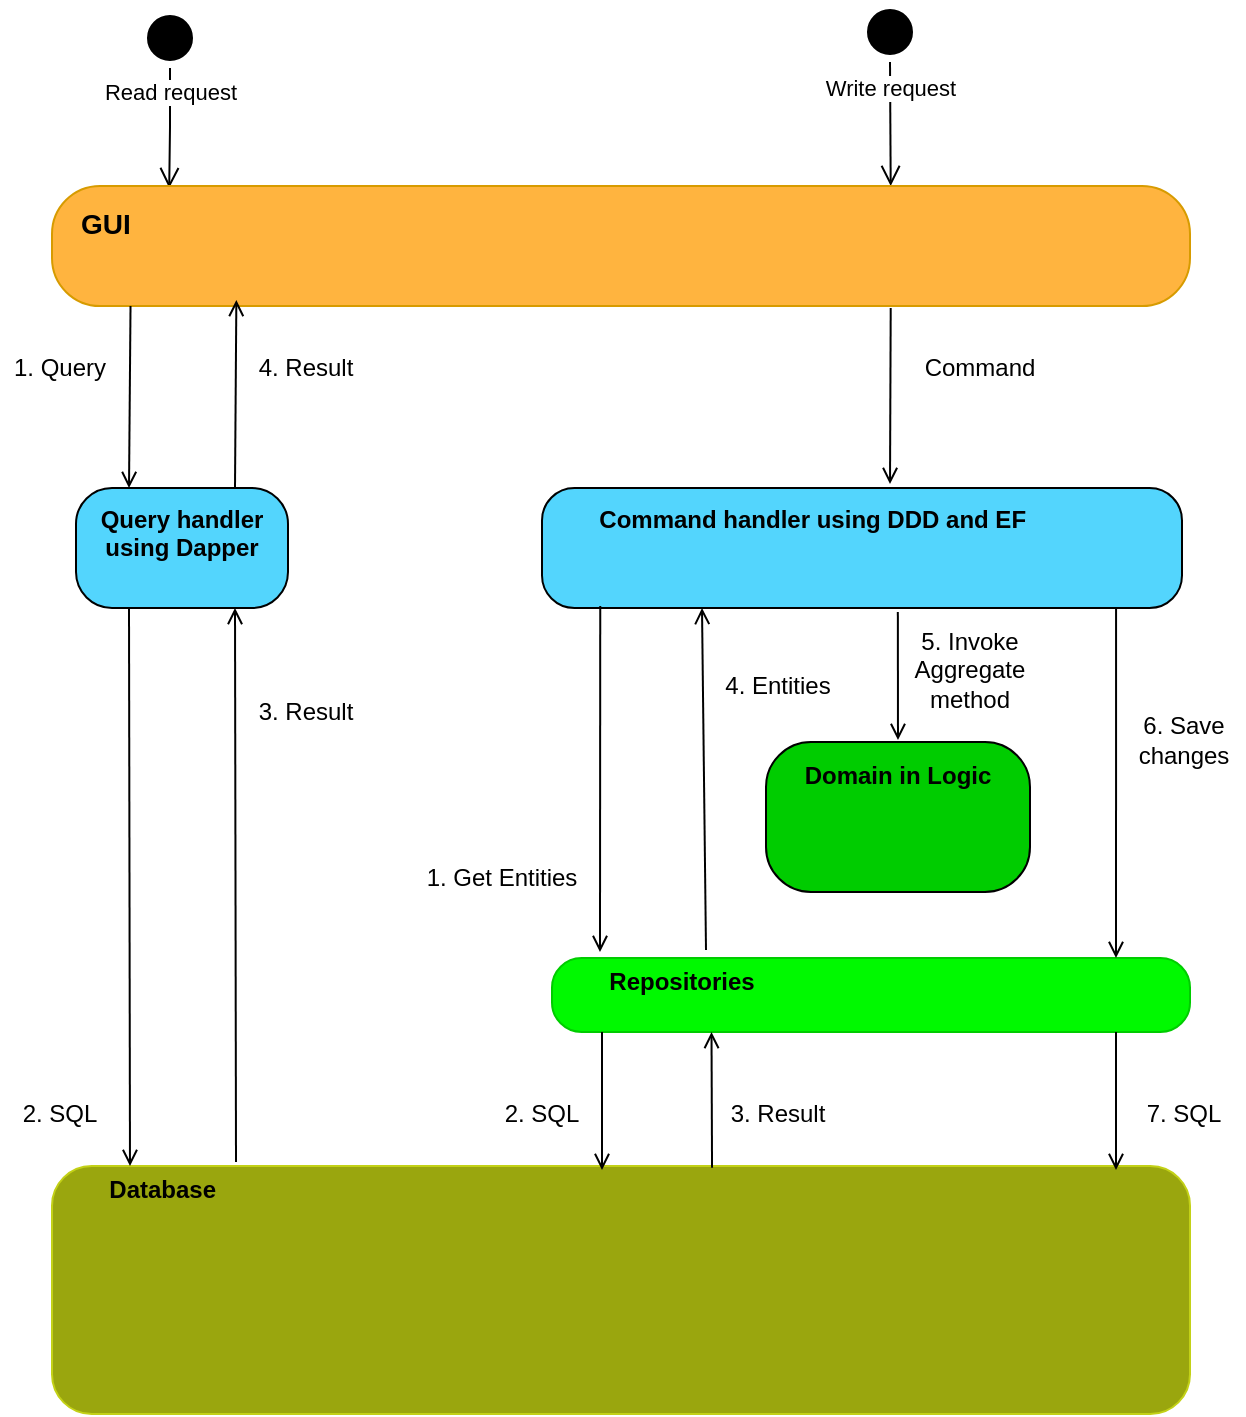 <mxfile version="28.2.3">
  <diagram name="Trang-1" id="0H6ue6KvPuPEisf2zOTg">
    <mxGraphModel dx="1346" dy="652" grid="0" gridSize="10" guides="1" tooltips="1" connect="1" arrows="1" fold="1" page="0" pageScale="1" pageWidth="827" pageHeight="1169" math="0" shadow="0">
      <root>
        <mxCell id="0" />
        <mxCell id="1" parent="0" />
        <mxCell id="_8f2Ok6gSaeBszl34RtS-1" value="" style="ellipse;html=1;shape=startState;fillColor=#000000;strokeColor=light-dark(#000000, #ff9090);" vertex="1" parent="1">
          <mxGeometry x="27" y="101" width="30" height="30" as="geometry" />
        </mxCell>
        <mxCell id="_8f2Ok6gSaeBszl34RtS-2" value="" style="edgeStyle=orthogonalEdgeStyle;html=1;verticalAlign=bottom;endArrow=open;endSize=8;strokeColor=light-dark(#000000, #ff9090);rounded=0;entryX=0.103;entryY=0.017;entryDx=0;entryDy=0;entryPerimeter=0;" edge="1" source="_8f2Ok6gSaeBszl34RtS-1" parent="1" target="_8f2Ok6gSaeBszl34RtS-9">
          <mxGeometry relative="1" as="geometry">
            <mxPoint x="49" y="190" as="targetPoint" />
          </mxGeometry>
        </mxCell>
        <mxCell id="_8f2Ok6gSaeBszl34RtS-3" value="Read request" style="edgeLabel;html=1;align=center;verticalAlign=middle;resizable=0;points=[];" vertex="1" connectable="0" parent="_8f2Ok6gSaeBszl34RtS-2">
          <mxGeometry x="-0.603" relative="1" as="geometry">
            <mxPoint as="offset" />
          </mxGeometry>
        </mxCell>
        <mxCell id="_8f2Ok6gSaeBszl34RtS-4" value="" style="ellipse;html=1;shape=startState;fillColor=#000000;strokeColor=light-dark(#000000, #ff9090);" vertex="1" parent="1">
          <mxGeometry x="387" y="98" width="30" height="30" as="geometry" />
        </mxCell>
        <mxCell id="_8f2Ok6gSaeBszl34RtS-5" value="" style="html=1;verticalAlign=bottom;endArrow=open;endSize=8;strokeColor=light-dark(#000000, #ff9090);rounded=0;entryX=0.737;entryY=0;entryDx=0;entryDy=0;entryPerimeter=0;" edge="1" source="_8f2Ok6gSaeBszl34RtS-4" parent="1" target="_8f2Ok6gSaeBszl34RtS-9">
          <mxGeometry relative="1" as="geometry">
            <mxPoint x="457" y="190" as="targetPoint" />
          </mxGeometry>
        </mxCell>
        <mxCell id="_8f2Ok6gSaeBszl34RtS-6" value="Write request" style="edgeLabel;html=1;align=center;verticalAlign=middle;resizable=0;points=[];" vertex="1" connectable="0" parent="_8f2Ok6gSaeBszl34RtS-5">
          <mxGeometry x="-0.603" relative="1" as="geometry">
            <mxPoint as="offset" />
          </mxGeometry>
        </mxCell>
        <mxCell id="_8f2Ok6gSaeBszl34RtS-7" value="&lt;b&gt;Query handler using Dapper&lt;/b&gt;&lt;div&gt;&lt;br&gt;&lt;/div&gt;" style="rounded=1;whiteSpace=wrap;html=1;gradientColor=none;strokeColor=default;glass=0;fillColor=light-dark(#53d5fd, #ededed);arcSize=30;" vertex="1" parent="1">
          <mxGeometry x="-5" y="341" width="106" height="60" as="geometry" />
        </mxCell>
        <mxCell id="_8f2Ok6gSaeBszl34RtS-9" value="" style="rounded=1;whiteSpace=wrap;html=1;arcSize=40;fillColor=light-dark(#ffb43f, #36210a);strokeColor=#d79b00;" vertex="1" parent="1">
          <mxGeometry x="-17" y="190" width="569" height="60" as="geometry" />
        </mxCell>
        <mxCell id="_8f2Ok6gSaeBszl34RtS-10" value="&lt;font style=&quot;font-size: 14px;&quot;&gt;&lt;b&gt;GUI&lt;/b&gt;&lt;/font&gt;" style="text;html=1;align=center;verticalAlign=middle;whiteSpace=wrap;rounded=0;" vertex="1" parent="1">
          <mxGeometry x="-7" y="197" width="34" height="23" as="geometry" />
        </mxCell>
        <mxCell id="_8f2Ok6gSaeBszl34RtS-11" value="" style="endArrow=open;html=1;rounded=0;exitX=0.069;exitY=1;exitDx=0;exitDy=0;exitPerimeter=0;endFill=0;entryX=0.25;entryY=0;entryDx=0;entryDy=0;" edge="1" parent="1" source="_8f2Ok6gSaeBszl34RtS-9" target="_8f2Ok6gSaeBszl34RtS-7">
          <mxGeometry width="50" height="50" relative="1" as="geometry">
            <mxPoint x="388" y="375" as="sourcePoint" />
            <mxPoint x="11" y="339" as="targetPoint" />
          </mxGeometry>
        </mxCell>
        <mxCell id="_8f2Ok6gSaeBszl34RtS-12" value="" style="endArrow=open;html=1;rounded=0;exitX=0.75;exitY=0;exitDx=0;exitDy=0;endFill=0;entryX=0.162;entryY=0.95;entryDx=0;entryDy=0;entryPerimeter=0;" edge="1" parent="1" source="_8f2Ok6gSaeBszl34RtS-7" target="_8f2Ok6gSaeBszl34RtS-9">
          <mxGeometry width="50" height="50" relative="1" as="geometry">
            <mxPoint x="388" y="375" as="sourcePoint" />
            <mxPoint x="75" y="252" as="targetPoint" />
          </mxGeometry>
        </mxCell>
        <mxCell id="_8f2Ok6gSaeBszl34RtS-13" value="&lt;b&gt;&lt;span style=&quot;white-space: pre;&quot;&gt;&#x9;&lt;/span&gt;Command handler using DDD and EF&lt;/b&gt;&lt;div&gt;&lt;b&gt;&lt;br&gt;&lt;/b&gt;&lt;/div&gt;&lt;div&gt;&lt;br&gt;&lt;/div&gt;" style="rounded=1;whiteSpace=wrap;html=1;gradientColor=none;strokeColor=default;glass=0;fillColor=light-dark(#53d5fd, #ededed);arcSize=27;align=left;" vertex="1" parent="1">
          <mxGeometry x="228" y="341" width="320" height="60" as="geometry" />
        </mxCell>
        <mxCell id="_8f2Ok6gSaeBszl34RtS-14" value="" style="endArrow=open;html=1;rounded=0;exitX=0.737;exitY=1.017;exitDx=0;exitDy=0;endFill=0;exitPerimeter=0;" edge="1" parent="1" source="_8f2Ok6gSaeBszl34RtS-9">
          <mxGeometry width="50" height="50" relative="1" as="geometry">
            <mxPoint x="456.5" y="251" as="sourcePoint" />
            <mxPoint x="402" y="339" as="targetPoint" />
          </mxGeometry>
        </mxCell>
        <mxCell id="_8f2Ok6gSaeBszl34RtS-15" value="&lt;div style=&quot;text-align: left;&quot;&gt;&lt;b&gt;Domain in Logic&lt;/b&gt;&lt;/div&gt;&lt;div&gt;&lt;div style=&quot;text-align: left;&quot;&gt;&lt;b&gt;&lt;br&gt;&lt;/b&gt;&lt;/div&gt;&lt;div style=&quot;text-align: left;&quot;&gt;&lt;b&gt;&lt;br&gt;&lt;/b&gt;&lt;/div&gt;&lt;div&gt;&lt;b&gt;&lt;br&gt;&lt;/b&gt;&lt;/div&gt;&lt;/div&gt;" style="rounded=1;whiteSpace=wrap;html=1;gradientColor=none;strokeColor=default;glass=0;fillColor=light-dark(#00CC00,#EDEDED);arcSize=30;" vertex="1" parent="1">
          <mxGeometry x="340" y="468" width="132" height="75" as="geometry" />
        </mxCell>
        <mxCell id="_8f2Ok6gSaeBszl34RtS-17" value="" style="endArrow=open;html=1;rounded=0;exitX=0.556;exitY=1.033;exitDx=0;exitDy=0;exitPerimeter=0;endFill=0;" edge="1" parent="1" source="_8f2Ok6gSaeBszl34RtS-13">
          <mxGeometry width="50" height="50" relative="1" as="geometry">
            <mxPoint x="388" y="375" as="sourcePoint" />
            <mxPoint x="406" y="467" as="targetPoint" />
          </mxGeometry>
        </mxCell>
        <mxCell id="_8f2Ok6gSaeBszl34RtS-18" value="&lt;b&gt;&lt;span style=&quot;white-space: pre;&quot;&gt;&#x9;&lt;/span&gt;Repositories&lt;/b&gt;&lt;div&gt;&lt;br&gt;&lt;/div&gt;" style="rounded=1;whiteSpace=wrap;html=1;arcSize=40;fillColor=light-dark(#00f900, #36210a);strokeColor=light-dark(#00CC00,#EDEDED);align=left;" vertex="1" parent="1">
          <mxGeometry x="233" y="576" width="319" height="37" as="geometry" />
        </mxCell>
        <mxCell id="_8f2Ok6gSaeBszl34RtS-19" value="&lt;b&gt;&lt;span style=&quot;white-space: pre;&quot;&gt;&#x9;&lt;/span&gt;Database&lt;/b&gt;&lt;div&gt;&lt;b&gt;&lt;br&gt;&lt;/b&gt;&lt;/div&gt;&lt;div&gt;&lt;b&gt;&lt;br&gt;&lt;/b&gt;&lt;/div&gt;&lt;div&gt;&lt;b&gt;&lt;br&gt;&lt;/b&gt;&lt;/div&gt;&lt;div&gt;&lt;b&gt;&lt;br&gt;&lt;/b&gt;&lt;/div&gt;&lt;div&gt;&lt;b&gt;&lt;br&gt;&lt;/b&gt;&lt;/div&gt;&lt;div&gt;&lt;b&gt;&lt;br&gt;&lt;/b&gt;&lt;/div&gt;&lt;div&gt;&lt;b&gt;&lt;br&gt;&lt;/b&gt;&lt;/div&gt;" style="rounded=1;whiteSpace=wrap;html=1;arcSize=16;fillColor=light-dark(#9aa60e, #36210a);strokeColor=light-dark(#c3d117, #996500);align=left;" vertex="1" parent="1">
          <mxGeometry x="-17" y="680" width="569" height="124" as="geometry" />
        </mxCell>
        <mxCell id="_8f2Ok6gSaeBszl34RtS-20" value="" style="endArrow=open;html=1;rounded=0;exitX=0.25;exitY=1;exitDx=0;exitDy=0;endFill=0;" edge="1" parent="1" source="_8f2Ok6gSaeBszl34RtS-7">
          <mxGeometry width="50" height="50" relative="1" as="geometry">
            <mxPoint x="9.5" y="413" as="sourcePoint" />
            <mxPoint x="22" y="680" as="targetPoint" />
          </mxGeometry>
        </mxCell>
        <mxCell id="_8f2Ok6gSaeBszl34RtS-21" value="" style="endArrow=open;html=1;rounded=0;endFill=0;entryX=0.75;entryY=1;entryDx=0;entryDy=0;" edge="1" parent="1" target="_8f2Ok6gSaeBszl34RtS-7">
          <mxGeometry width="50" height="50" relative="1" as="geometry">
            <mxPoint x="75" y="678" as="sourcePoint" />
            <mxPoint x="32" y="690" as="targetPoint" />
          </mxGeometry>
        </mxCell>
        <mxCell id="_8f2Ok6gSaeBszl34RtS-22" value="" style="endArrow=open;html=1;rounded=0;exitX=0.091;exitY=0.983;exitDx=0;exitDy=0;exitPerimeter=0;endFill=0;" edge="1" parent="1" source="_8f2Ok6gSaeBszl34RtS-13">
          <mxGeometry width="50" height="50" relative="1" as="geometry">
            <mxPoint x="416" y="413" as="sourcePoint" />
            <mxPoint x="257" y="573" as="targetPoint" />
          </mxGeometry>
        </mxCell>
        <mxCell id="_8f2Ok6gSaeBszl34RtS-23" value="" style="endArrow=open;html=1;rounded=0;endFill=0;entryX=0.25;entryY=1;entryDx=0;entryDy=0;" edge="1" parent="1" target="_8f2Ok6gSaeBszl34RtS-13">
          <mxGeometry width="50" height="50" relative="1" as="geometry">
            <mxPoint x="310" y="572" as="sourcePoint" />
            <mxPoint x="306" y="422" as="targetPoint" />
          </mxGeometry>
        </mxCell>
        <mxCell id="_8f2Ok6gSaeBszl34RtS-24" value="" style="endArrow=open;html=1;rounded=0;exitX=0.091;exitY=0.983;exitDx=0;exitDy=0;exitPerimeter=0;endFill=0;" edge="1" parent="1">
          <mxGeometry width="50" height="50" relative="1" as="geometry">
            <mxPoint x="258" y="613" as="sourcePoint" />
            <mxPoint x="258" y="682" as="targetPoint" />
          </mxGeometry>
        </mxCell>
        <mxCell id="_8f2Ok6gSaeBszl34RtS-25" value="" style="endArrow=open;html=1;rounded=0;endFill=0;entryX=0.25;entryY=1;entryDx=0;entryDy=0;exitX=0.58;exitY=0.007;exitDx=0;exitDy=0;exitPerimeter=0;" edge="1" parent="1" source="_8f2Ok6gSaeBszl34RtS-19" target="_8f2Ok6gSaeBszl34RtS-18">
          <mxGeometry width="50" height="50" relative="1" as="geometry">
            <mxPoint x="315" y="680" as="sourcePoint" />
            <mxPoint x="268" y="692" as="targetPoint" />
          </mxGeometry>
        </mxCell>
        <mxCell id="_8f2Ok6gSaeBszl34RtS-26" value="" style="endArrow=open;html=1;rounded=0;exitX=0.091;exitY=0.983;exitDx=0;exitDy=0;exitPerimeter=0;endFill=0;" edge="1" parent="1">
          <mxGeometry width="50" height="50" relative="1" as="geometry">
            <mxPoint x="515" y="613" as="sourcePoint" />
            <mxPoint x="515" y="682" as="targetPoint" />
          </mxGeometry>
        </mxCell>
        <mxCell id="_8f2Ok6gSaeBszl34RtS-27" value="" style="endArrow=open;html=1;rounded=0;exitX=0.897;exitY=1;exitDx=0;exitDy=0;exitPerimeter=0;endFill=0;" edge="1" parent="1" source="_8f2Ok6gSaeBszl34RtS-13">
          <mxGeometry width="50" height="50" relative="1" as="geometry">
            <mxPoint x="515" y="507" as="sourcePoint" />
            <mxPoint x="515" y="576" as="targetPoint" />
          </mxGeometry>
        </mxCell>
        <mxCell id="_8f2Ok6gSaeBszl34RtS-28" value="1. Query" style="text;html=1;align=center;verticalAlign=middle;whiteSpace=wrap;rounded=0;" vertex="1" parent="1">
          <mxGeometry x="-43" y="266" width="60" height="30" as="geometry" />
        </mxCell>
        <mxCell id="_8f2Ok6gSaeBszl34RtS-29" value="4. Result" style="text;html=1;align=center;verticalAlign=middle;whiteSpace=wrap;rounded=0;" vertex="1" parent="1">
          <mxGeometry x="80" y="266" width="60" height="30" as="geometry" />
        </mxCell>
        <mxCell id="_8f2Ok6gSaeBszl34RtS-30" value="Command" style="text;html=1;align=center;verticalAlign=middle;whiteSpace=wrap;rounded=0;" vertex="1" parent="1">
          <mxGeometry x="417" y="266" width="60" height="30" as="geometry" />
        </mxCell>
        <mxCell id="_8f2Ok6gSaeBszl34RtS-31" value="3. Result" style="text;html=1;align=center;verticalAlign=middle;whiteSpace=wrap;rounded=0;" vertex="1" parent="1">
          <mxGeometry x="80" y="438" width="60" height="30" as="geometry" />
        </mxCell>
        <mxCell id="_8f2Ok6gSaeBszl34RtS-32" value="2. SQL" style="text;html=1;align=center;verticalAlign=middle;whiteSpace=wrap;rounded=0;" vertex="1" parent="1">
          <mxGeometry x="-43" y="639" width="60" height="30" as="geometry" />
        </mxCell>
        <mxCell id="_8f2Ok6gSaeBszl34RtS-33" value="2. SQL" style="text;html=1;align=center;verticalAlign=middle;whiteSpace=wrap;rounded=0;" vertex="1" parent="1">
          <mxGeometry x="198" y="639" width="60" height="30" as="geometry" />
        </mxCell>
        <mxCell id="_8f2Ok6gSaeBszl34RtS-34" value="3. Result" style="text;html=1;align=center;verticalAlign=middle;whiteSpace=wrap;rounded=0;" vertex="1" parent="1">
          <mxGeometry x="316" y="639" width="60" height="30" as="geometry" />
        </mxCell>
        <mxCell id="_8f2Ok6gSaeBszl34RtS-35" value="7. SQL" style="text;html=1;align=center;verticalAlign=middle;whiteSpace=wrap;rounded=0;" vertex="1" parent="1">
          <mxGeometry x="519" y="639" width="60" height="30" as="geometry" />
        </mxCell>
        <mxCell id="_8f2Ok6gSaeBszl34RtS-36" value="6. Save changes" style="text;html=1;align=center;verticalAlign=middle;whiteSpace=wrap;rounded=0;" vertex="1" parent="1">
          <mxGeometry x="519" y="452" width="60" height="30" as="geometry" />
        </mxCell>
        <mxCell id="_8f2Ok6gSaeBszl34RtS-37" value="5. Invoke&lt;div&gt;Aggregate&lt;/div&gt;&lt;div&gt;method&lt;/div&gt;" style="text;html=1;align=center;verticalAlign=middle;whiteSpace=wrap;rounded=0;" vertex="1" parent="1">
          <mxGeometry x="412" y="417" width="60" height="30" as="geometry" />
        </mxCell>
        <mxCell id="_8f2Ok6gSaeBszl34RtS-38" value="4. Entities" style="text;html=1;align=center;verticalAlign=middle;whiteSpace=wrap;rounded=0;" vertex="1" parent="1">
          <mxGeometry x="316" y="425" width="60" height="30" as="geometry" />
        </mxCell>
        <mxCell id="_8f2Ok6gSaeBszl34RtS-39" value="1. Get Entities" style="text;html=1;align=center;verticalAlign=middle;whiteSpace=wrap;rounded=0;" vertex="1" parent="1">
          <mxGeometry x="168" y="521" width="80" height="30" as="geometry" />
        </mxCell>
      </root>
    </mxGraphModel>
  </diagram>
</mxfile>
